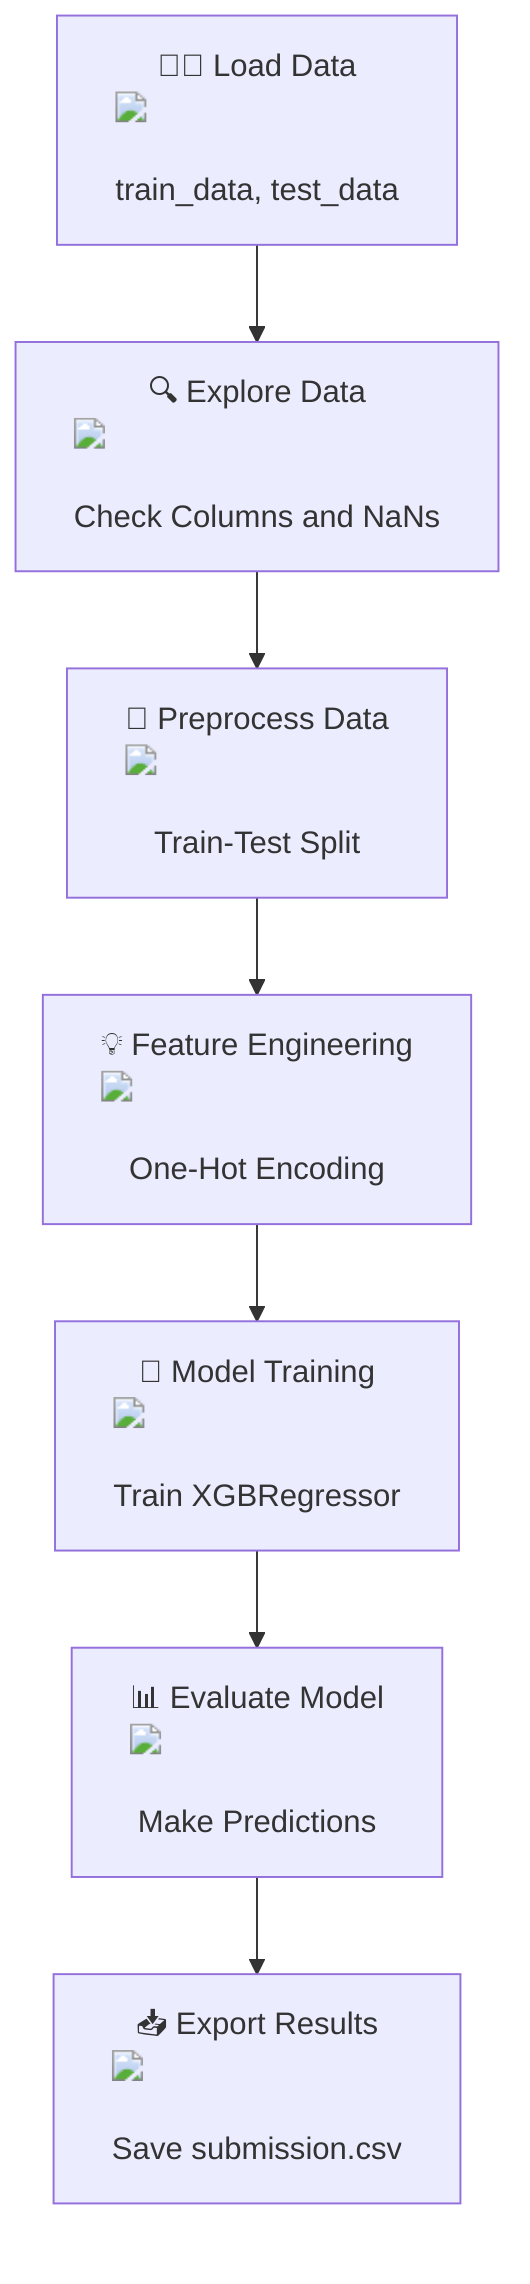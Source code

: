 flowchart TD
    A["👩‍💻 Load Data <img src='icons/file.svg'/> <br/> train_data, test_data"] --> B["🔍 Explore Data <img src='icons/table.svg'/> <br/> Check Columns and NaNs"]
    B --> C["🔧 Preprocess Data <img src='icons/row_split.svg'/> <br/> Train-Test Split"]
    C --> D["💡 Feature Engineering <img src='icons/column_split.svg'/> <br/> One-Hot Encoding"]
    D --> E["🧠 Model Training <img src='icons/brain.svg'/> <br/> Train XGBRegressor"]
    E --> F["📊 Evaluate Model <img src='icons/table.svg'/> <br/> Make Predictions"]
    F --> G["📥 Export Results <img src='icons/file.svg'/> <br/> Save submission.csv"]